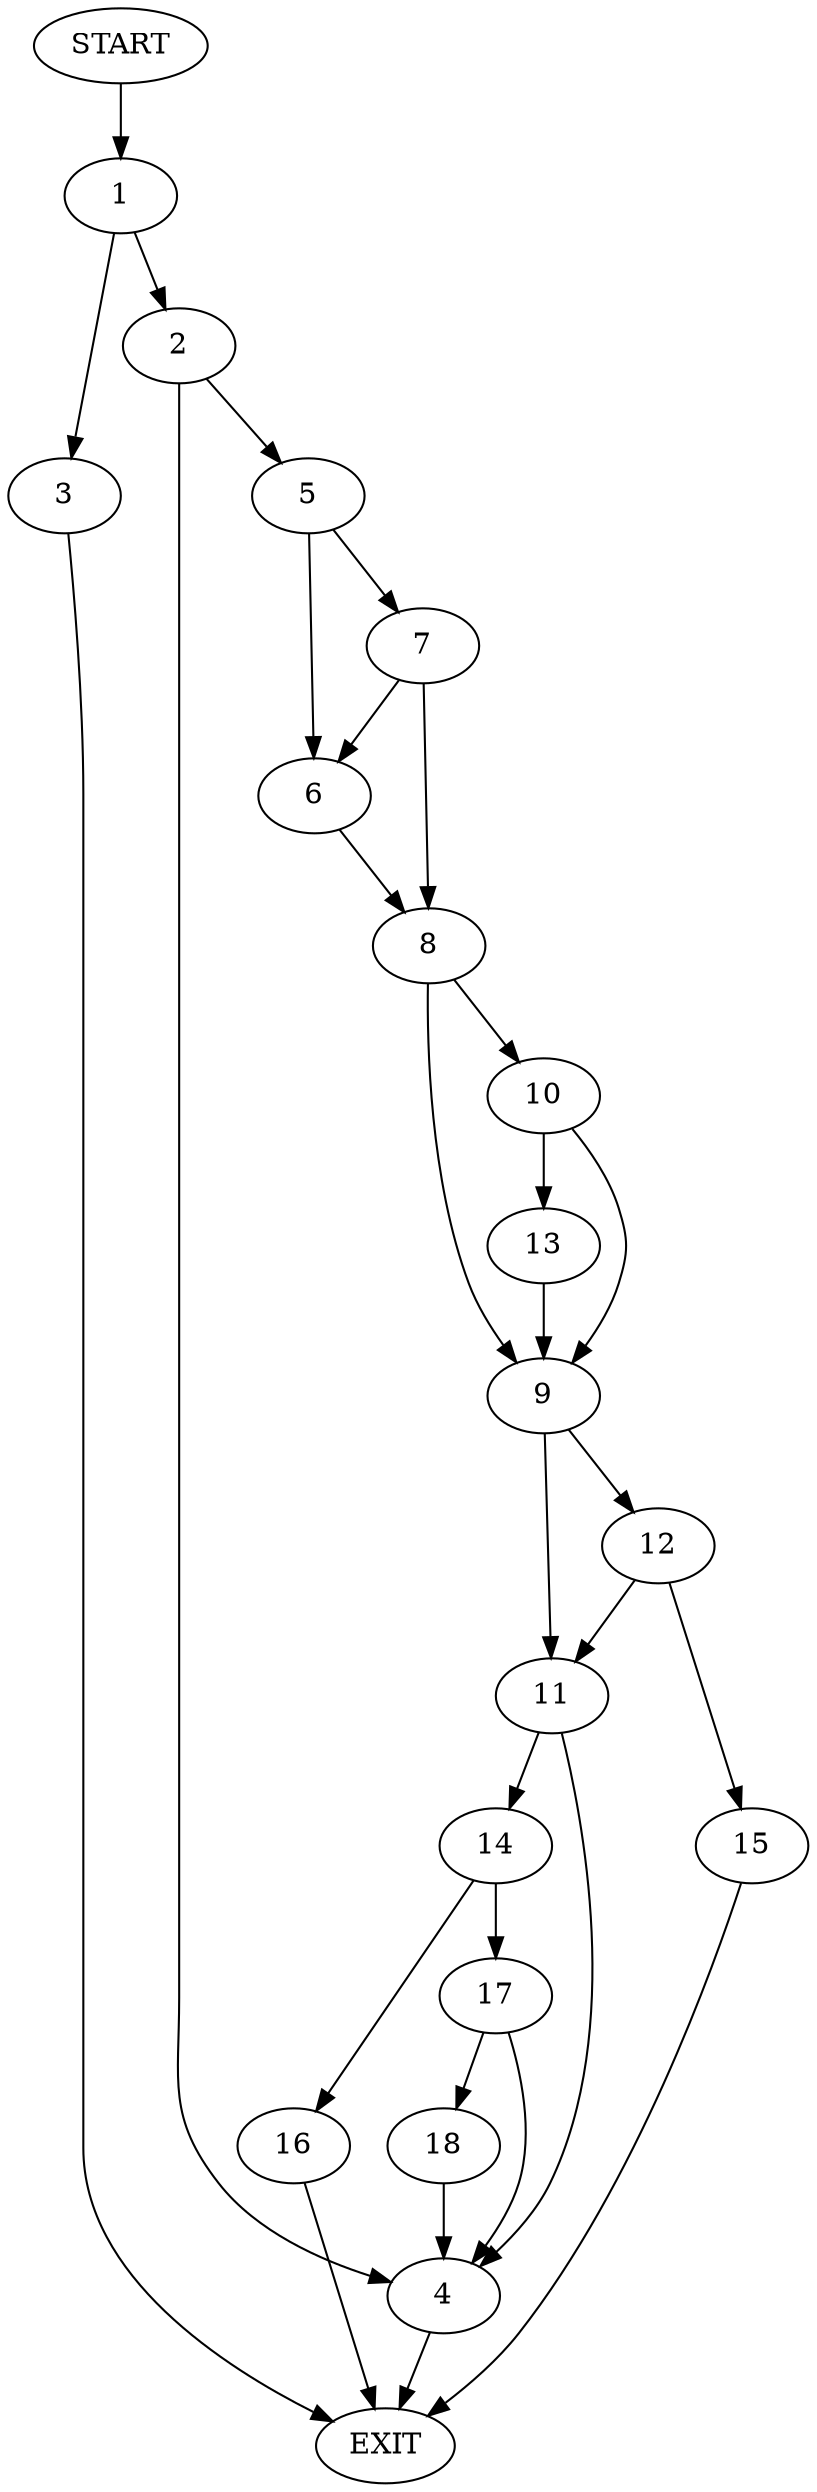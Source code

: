 digraph {
0 [label="START"]
19 [label="EXIT"]
0 -> 1
1 -> 2
1 -> 3
2 -> 4
2 -> 5
3 -> 19
4 -> 19
5 -> 6
5 -> 7
6 -> 8
7 -> 6
7 -> 8
8 -> 9
8 -> 10
9 -> 11
9 -> 12
10 -> 9
10 -> 13
13 -> 9
11 -> 14
11 -> 4
12 -> 15
12 -> 11
15 -> 19
14 -> 16
14 -> 17
16 -> 19
17 -> 4
17 -> 18
18 -> 4
}
